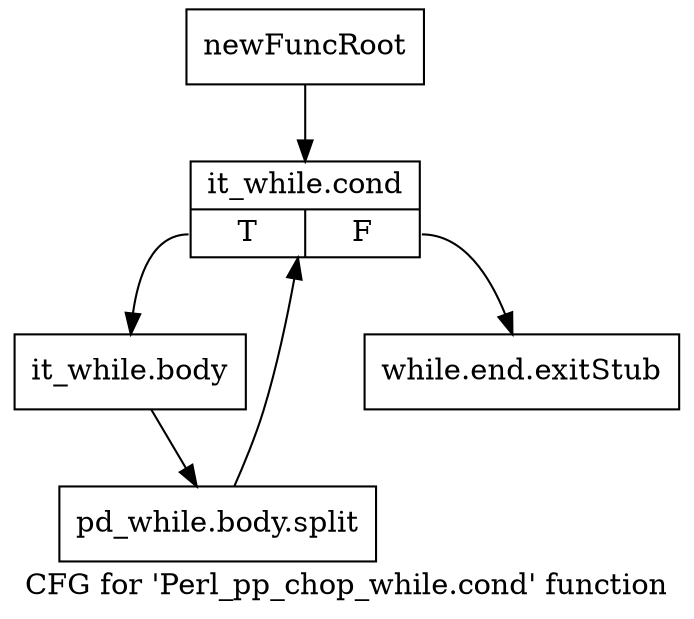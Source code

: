digraph "CFG for 'Perl_pp_chop_while.cond' function" {
	label="CFG for 'Perl_pp_chop_while.cond' function";

	Node0x4e2e480 [shape=record,label="{newFuncRoot}"];
	Node0x4e2e480 -> Node0x4e2e520;
	Node0x4e2e4d0 [shape=record,label="{while.end.exitStub}"];
	Node0x4e2e520 [shape=record,label="{it_while.cond|{<s0>T|<s1>F}}"];
	Node0x4e2e520:s0 -> Node0x4e2e570;
	Node0x4e2e520:s1 -> Node0x4e2e4d0;
	Node0x4e2e570 [shape=record,label="{it_while.body}"];
	Node0x4e2e570 -> Node0x6446a20;
	Node0x6446a20 [shape=record,label="{pd_while.body.split}"];
	Node0x6446a20 -> Node0x4e2e520;
}
